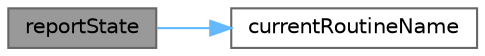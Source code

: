 digraph "reportState"
{
 // LATEX_PDF_SIZE
  bgcolor="transparent";
  edge [fontname=Helvetica,fontsize=10,labelfontname=Helvetica,labelfontsize=10];
  node [fontname=Helvetica,fontsize=10,shape=box,height=0.2,width=0.4];
  rankdir="LR";
  Node1 [id="Node000001",label="reportState",height=0.2,width=0.4,color="gray40", fillcolor="grey60", style="filled", fontcolor="black",tooltip="Reports the current state of the system."];
  Node1 -> Node2 [id="edge1_Node000001_Node000002",color="steelblue1",style="solid",tooltip=" "];
  Node2 [id="Node000002",label="currentRoutineName",height=0.2,width=0.4,color="grey40", fillcolor="white", style="filled",URL="$plunger_8cpp.html#af8e7f0952cdc58b0e207a80e38f8e79b",tooltip="Converts the current routine enum to a user-readable string."];
}
